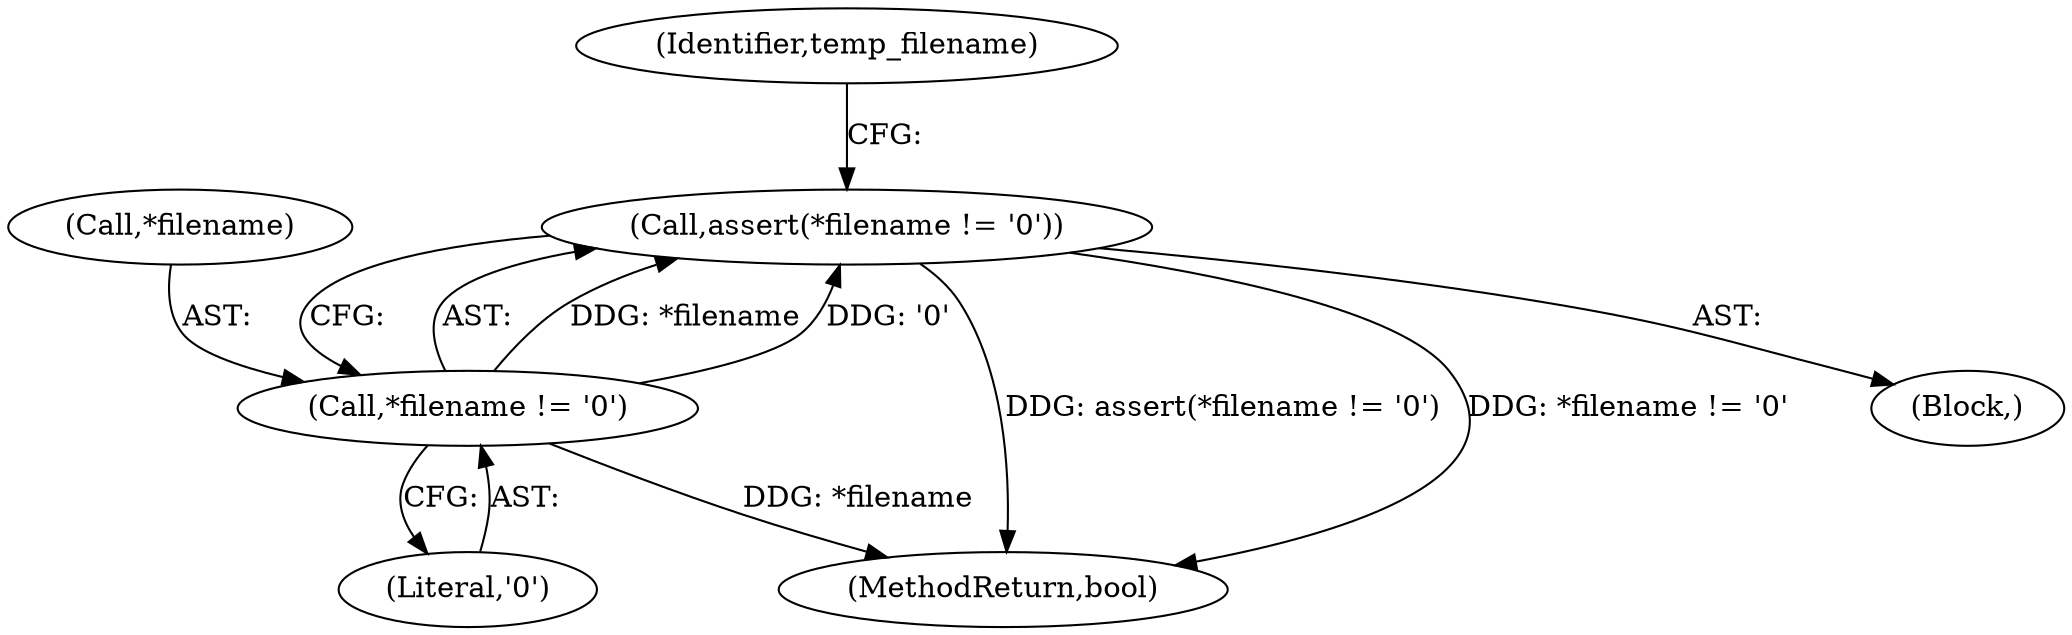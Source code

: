digraph "0_Android_472271b153c5dc53c28beac55480a8d8434b2d5c_56@API" {
"1000112" [label="(Call,assert(*filename != '\0'))"];
"1000113" [label="(Call,*filename != '\0')"];
"1000113" [label="(Call,*filename != '\0')"];
"1000286" [label="(MethodReturn,bool)"];
"1000119" [label="(Identifier,temp_filename)"];
"1000112" [label="(Call,assert(*filename != '\0'))"];
"1000103" [label="(Block,)"];
"1000116" [label="(Literal,'\0')"];
"1000114" [label="(Call,*filename)"];
"1000112" -> "1000103"  [label="AST: "];
"1000112" -> "1000113"  [label="CFG: "];
"1000113" -> "1000112"  [label="AST: "];
"1000119" -> "1000112"  [label="CFG: "];
"1000112" -> "1000286"  [label="DDG: assert(*filename != '\0')"];
"1000112" -> "1000286"  [label="DDG: *filename != '\0'"];
"1000113" -> "1000112"  [label="DDG: *filename"];
"1000113" -> "1000112"  [label="DDG: '\0'"];
"1000113" -> "1000116"  [label="CFG: "];
"1000114" -> "1000113"  [label="AST: "];
"1000116" -> "1000113"  [label="AST: "];
"1000113" -> "1000286"  [label="DDG: *filename"];
}
